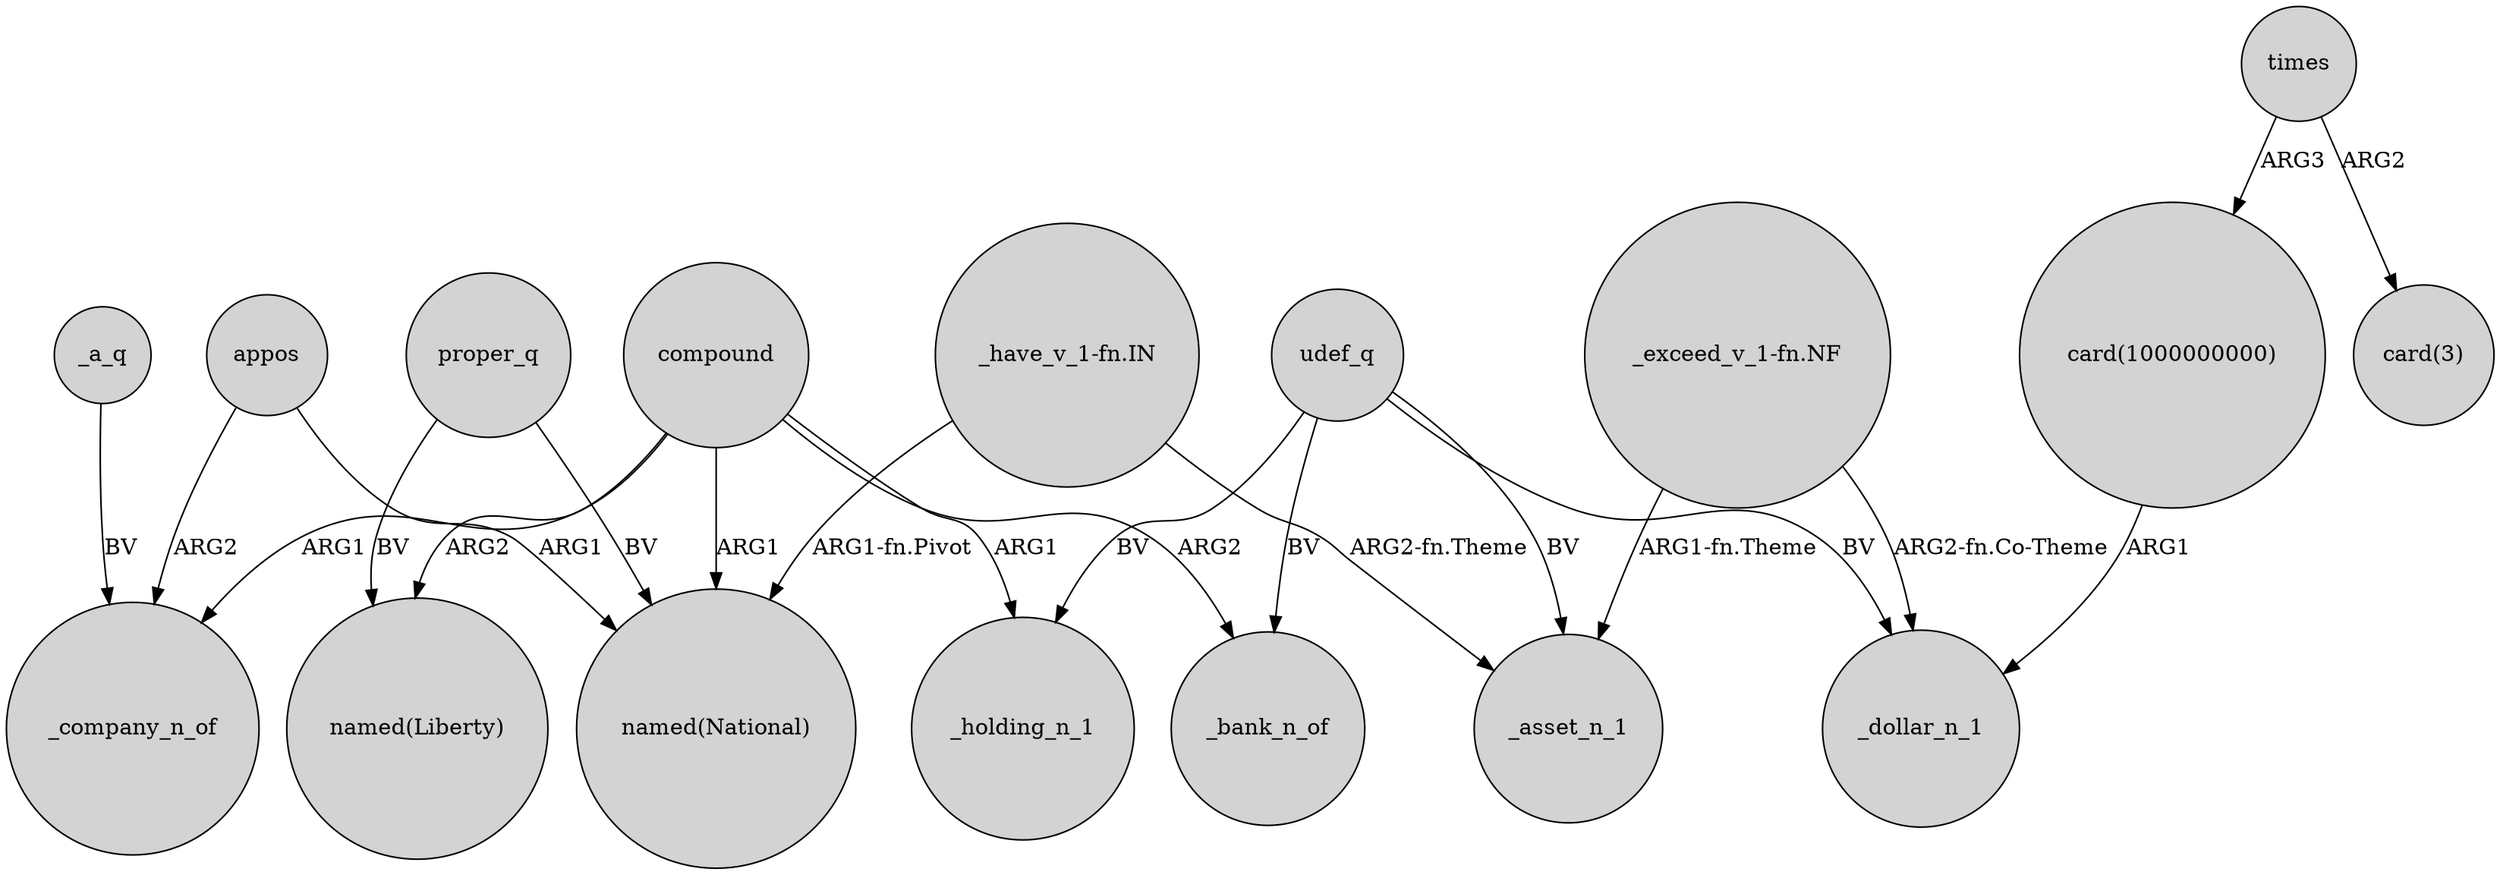 digraph {
	node [shape=circle style=filled]
	compound -> _bank_n_of [label=ARG2]
	appos -> "named(National)" [label=ARG1]
	udef_q -> _asset_n_1 [label=BV]
	compound -> _holding_n_1 [label=ARG1]
	times -> "card(1000000000)" [label=ARG3]
	compound -> _company_n_of [label=ARG1]
	proper_q -> "named(Liberty)" [label=BV]
	compound -> "named(Liberty)" [label=ARG2]
	"_have_v_1-fn.IN" -> "named(National)" [label="ARG1-fn.Pivot"]
	appos -> _company_n_of [label=ARG2]
	"_exceed_v_1-fn.NF" -> _asset_n_1 [label="ARG1-fn.Theme"]
	_a_q -> _company_n_of [label=BV]
	times -> "card(3)" [label=ARG2]
	proper_q -> "named(National)" [label=BV]
	udef_q -> _dollar_n_1 [label=BV]
	compound -> "named(National)" [label=ARG1]
	udef_q -> _holding_n_1 [label=BV]
	"_have_v_1-fn.IN" -> _asset_n_1 [label="ARG2-fn.Theme"]
	"card(1000000000)" -> _dollar_n_1 [label=ARG1]
	"_exceed_v_1-fn.NF" -> _dollar_n_1 [label="ARG2-fn.Co-Theme"]
	udef_q -> _bank_n_of [label=BV]
}
